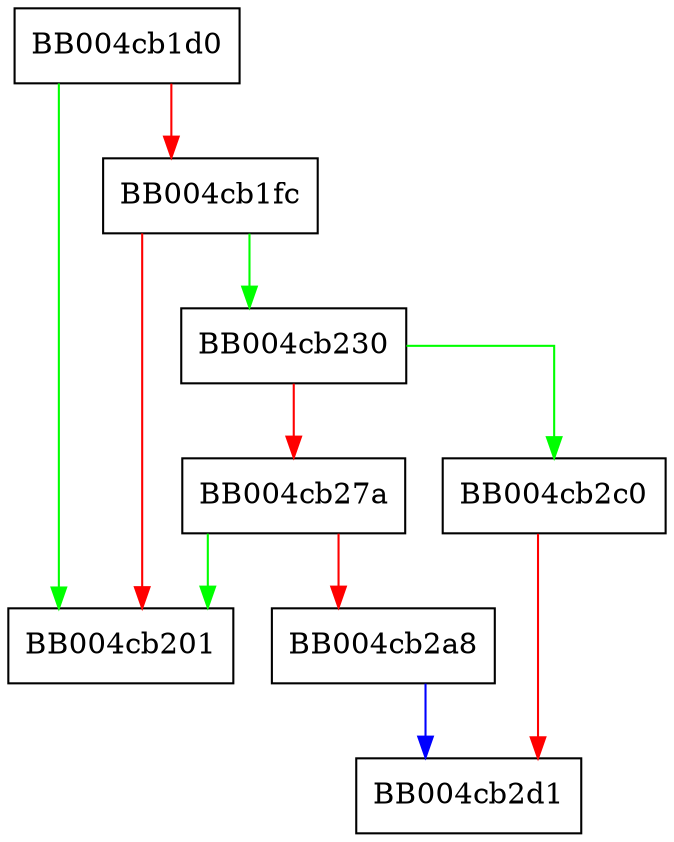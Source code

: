 digraph tls1_initialise_write_packets {
  node [shape="box"];
  graph [splines=ortho];
  BB004cb1d0 -> BB004cb201 [color="green"];
  BB004cb1d0 -> BB004cb1fc [color="red"];
  BB004cb1fc -> BB004cb230 [color="green"];
  BB004cb1fc -> BB004cb201 [color="red"];
  BB004cb230 -> BB004cb2c0 [color="green"];
  BB004cb230 -> BB004cb27a [color="red"];
  BB004cb27a -> BB004cb201 [color="green"];
  BB004cb27a -> BB004cb2a8 [color="red"];
  BB004cb2a8 -> BB004cb2d1 [color="blue"];
  BB004cb2c0 -> BB004cb2d1 [color="red"];
}